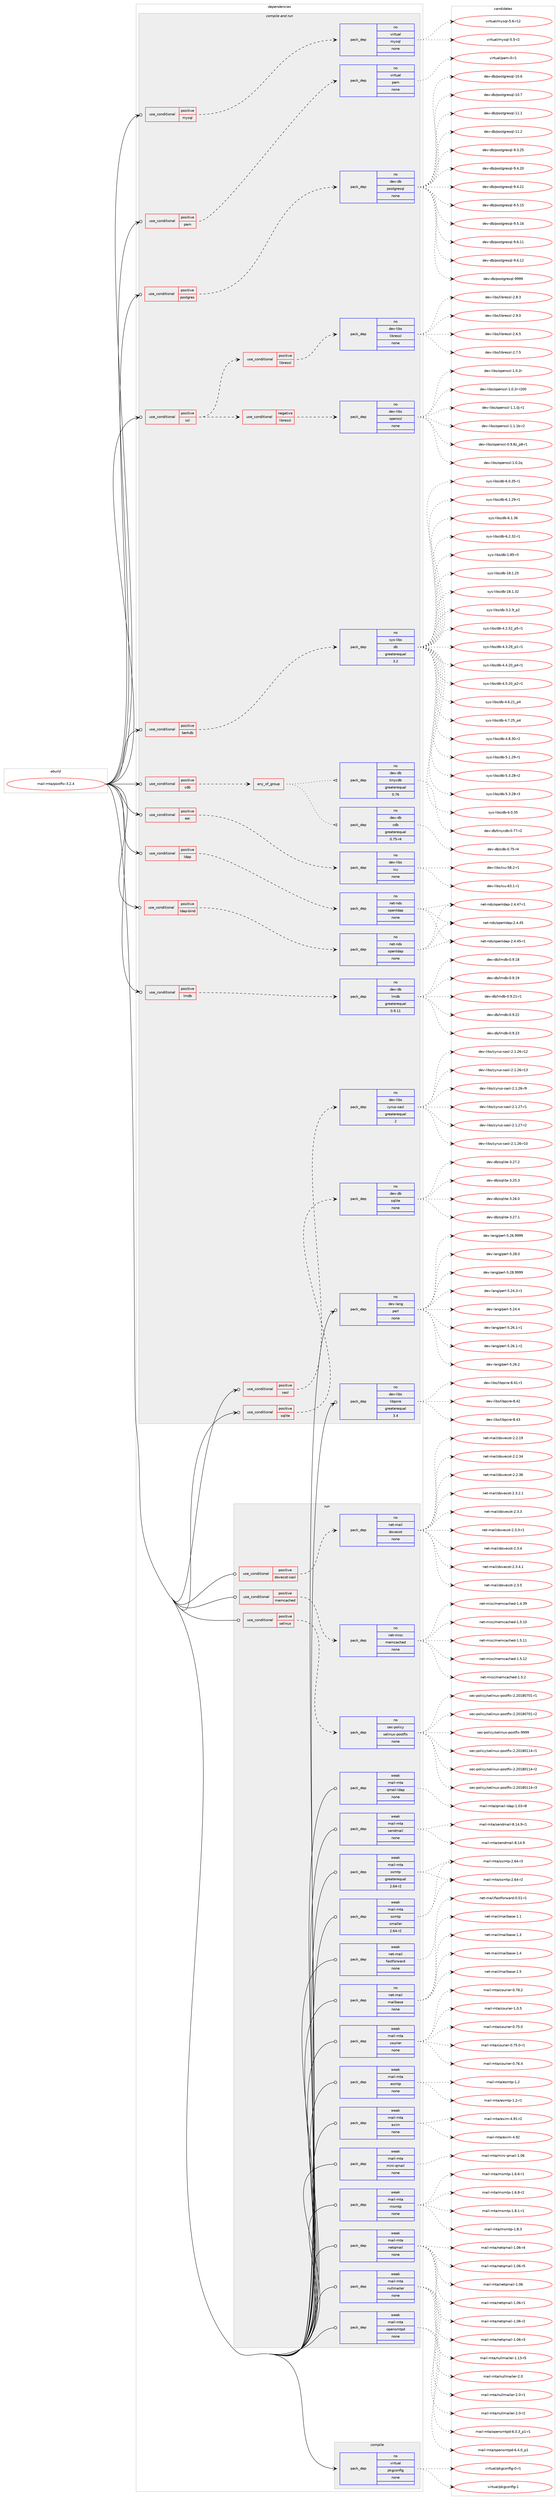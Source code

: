 digraph prolog {

# *************
# Graph options
# *************

newrank=true;
concentrate=true;
compound=true;
graph [rankdir=LR,fontname=Helvetica,fontsize=10,ranksep=1.5];#, ranksep=2.5, nodesep=0.2];
edge  [arrowhead=vee];
node  [fontname=Helvetica,fontsize=10];

# **********
# The ebuild
# **********

subgraph cluster_leftcol {
color=gray;
rank=same;
label=<<i>ebuild</i>>;
id [label="mail-mta/postfix-3.2.4", color=red, width=4, href="../mail-mta/postfix-3.2.4.svg"];
}

# ****************
# The dependencies
# ****************

subgraph cluster_midcol {
color=gray;
label=<<i>dependencies</i>>;
subgraph cluster_compile {
fillcolor="#eeeeee";
style=filled;
label=<<i>compile</i>>;
subgraph pack1140908 {
dependency1597383 [label=<<TABLE BORDER="0" CELLBORDER="1" CELLSPACING="0" CELLPADDING="4" WIDTH="220"><TR><TD ROWSPAN="6" CELLPADDING="30">pack_dep</TD></TR><TR><TD WIDTH="110">no</TD></TR><TR><TD>virtual</TD></TR><TR><TD>pkgconfig</TD></TR><TR><TD>none</TD></TR><TR><TD></TD></TR></TABLE>>, shape=none, color=blue];
}
id:e -> dependency1597383:w [weight=20,style="solid",arrowhead="vee"];
}
subgraph cluster_compileandrun {
fillcolor="#eeeeee";
style=filled;
label=<<i>compile and run</i>>;
subgraph cond431339 {
dependency1597384 [label=<<TABLE BORDER="0" CELLBORDER="1" CELLSPACING="0" CELLPADDING="4"><TR><TD ROWSPAN="3" CELLPADDING="10">use_conditional</TD></TR><TR><TD>positive</TD></TR><TR><TD>berkdb</TD></TR></TABLE>>, shape=none, color=red];
subgraph pack1140909 {
dependency1597385 [label=<<TABLE BORDER="0" CELLBORDER="1" CELLSPACING="0" CELLPADDING="4" WIDTH="220"><TR><TD ROWSPAN="6" CELLPADDING="30">pack_dep</TD></TR><TR><TD WIDTH="110">no</TD></TR><TR><TD>sys-libs</TD></TR><TR><TD>db</TD></TR><TR><TD>greaterequal</TD></TR><TR><TD>3.2</TD></TR></TABLE>>, shape=none, color=blue];
}
dependency1597384:e -> dependency1597385:w [weight=20,style="dashed",arrowhead="vee"];
}
id:e -> dependency1597384:w [weight=20,style="solid",arrowhead="odotvee"];
subgraph cond431340 {
dependency1597386 [label=<<TABLE BORDER="0" CELLBORDER="1" CELLSPACING="0" CELLPADDING="4"><TR><TD ROWSPAN="3" CELLPADDING="10">use_conditional</TD></TR><TR><TD>positive</TD></TR><TR><TD>cdb</TD></TR></TABLE>>, shape=none, color=red];
subgraph any24490 {
dependency1597387 [label=<<TABLE BORDER="0" CELLBORDER="1" CELLSPACING="0" CELLPADDING="4"><TR><TD CELLPADDING="10">any_of_group</TD></TR></TABLE>>, shape=none, color=red];subgraph pack1140910 {
dependency1597388 [label=<<TABLE BORDER="0" CELLBORDER="1" CELLSPACING="0" CELLPADDING="4" WIDTH="220"><TR><TD ROWSPAN="6" CELLPADDING="30">pack_dep</TD></TR><TR><TD WIDTH="110">no</TD></TR><TR><TD>dev-db</TD></TR><TR><TD>tinycdb</TD></TR><TR><TD>greaterequal</TD></TR><TR><TD>0.76</TD></TR></TABLE>>, shape=none, color=blue];
}
dependency1597387:e -> dependency1597388:w [weight=20,style="dotted",arrowhead="oinv"];
subgraph pack1140911 {
dependency1597389 [label=<<TABLE BORDER="0" CELLBORDER="1" CELLSPACING="0" CELLPADDING="4" WIDTH="220"><TR><TD ROWSPAN="6" CELLPADDING="30">pack_dep</TD></TR><TR><TD WIDTH="110">no</TD></TR><TR><TD>dev-db</TD></TR><TR><TD>cdb</TD></TR><TR><TD>greaterequal</TD></TR><TR><TD>0.75-r4</TD></TR></TABLE>>, shape=none, color=blue];
}
dependency1597387:e -> dependency1597389:w [weight=20,style="dotted",arrowhead="oinv"];
}
dependency1597386:e -> dependency1597387:w [weight=20,style="dashed",arrowhead="vee"];
}
id:e -> dependency1597386:w [weight=20,style="solid",arrowhead="odotvee"];
subgraph cond431341 {
dependency1597390 [label=<<TABLE BORDER="0" CELLBORDER="1" CELLSPACING="0" CELLPADDING="4"><TR><TD ROWSPAN="3" CELLPADDING="10">use_conditional</TD></TR><TR><TD>positive</TD></TR><TR><TD>eai</TD></TR></TABLE>>, shape=none, color=red];
subgraph pack1140912 {
dependency1597391 [label=<<TABLE BORDER="0" CELLBORDER="1" CELLSPACING="0" CELLPADDING="4" WIDTH="220"><TR><TD ROWSPAN="6" CELLPADDING="30">pack_dep</TD></TR><TR><TD WIDTH="110">no</TD></TR><TR><TD>dev-libs</TD></TR><TR><TD>icu</TD></TR><TR><TD>none</TD></TR><TR><TD></TD></TR></TABLE>>, shape=none, color=blue];
}
dependency1597390:e -> dependency1597391:w [weight=20,style="dashed",arrowhead="vee"];
}
id:e -> dependency1597390:w [weight=20,style="solid",arrowhead="odotvee"];
subgraph cond431342 {
dependency1597392 [label=<<TABLE BORDER="0" CELLBORDER="1" CELLSPACING="0" CELLPADDING="4"><TR><TD ROWSPAN="3" CELLPADDING="10">use_conditional</TD></TR><TR><TD>positive</TD></TR><TR><TD>ldap</TD></TR></TABLE>>, shape=none, color=red];
subgraph pack1140913 {
dependency1597393 [label=<<TABLE BORDER="0" CELLBORDER="1" CELLSPACING="0" CELLPADDING="4" WIDTH="220"><TR><TD ROWSPAN="6" CELLPADDING="30">pack_dep</TD></TR><TR><TD WIDTH="110">no</TD></TR><TR><TD>net-nds</TD></TR><TR><TD>openldap</TD></TR><TR><TD>none</TD></TR><TR><TD></TD></TR></TABLE>>, shape=none, color=blue];
}
dependency1597392:e -> dependency1597393:w [weight=20,style="dashed",arrowhead="vee"];
}
id:e -> dependency1597392:w [weight=20,style="solid",arrowhead="odotvee"];
subgraph cond431343 {
dependency1597394 [label=<<TABLE BORDER="0" CELLBORDER="1" CELLSPACING="0" CELLPADDING="4"><TR><TD ROWSPAN="3" CELLPADDING="10">use_conditional</TD></TR><TR><TD>positive</TD></TR><TR><TD>ldap-bind</TD></TR></TABLE>>, shape=none, color=red];
subgraph pack1140914 {
dependency1597395 [label=<<TABLE BORDER="0" CELLBORDER="1" CELLSPACING="0" CELLPADDING="4" WIDTH="220"><TR><TD ROWSPAN="6" CELLPADDING="30">pack_dep</TD></TR><TR><TD WIDTH="110">no</TD></TR><TR><TD>net-nds</TD></TR><TR><TD>openldap</TD></TR><TR><TD>none</TD></TR><TR><TD></TD></TR></TABLE>>, shape=none, color=blue];
}
dependency1597394:e -> dependency1597395:w [weight=20,style="dashed",arrowhead="vee"];
}
id:e -> dependency1597394:w [weight=20,style="solid",arrowhead="odotvee"];
subgraph cond431344 {
dependency1597396 [label=<<TABLE BORDER="0" CELLBORDER="1" CELLSPACING="0" CELLPADDING="4"><TR><TD ROWSPAN="3" CELLPADDING="10">use_conditional</TD></TR><TR><TD>positive</TD></TR><TR><TD>lmdb</TD></TR></TABLE>>, shape=none, color=red];
subgraph pack1140915 {
dependency1597397 [label=<<TABLE BORDER="0" CELLBORDER="1" CELLSPACING="0" CELLPADDING="4" WIDTH="220"><TR><TD ROWSPAN="6" CELLPADDING="30">pack_dep</TD></TR><TR><TD WIDTH="110">no</TD></TR><TR><TD>dev-db</TD></TR><TR><TD>lmdb</TD></TR><TR><TD>greaterequal</TD></TR><TR><TD>0.9.11</TD></TR></TABLE>>, shape=none, color=blue];
}
dependency1597396:e -> dependency1597397:w [weight=20,style="dashed",arrowhead="vee"];
}
id:e -> dependency1597396:w [weight=20,style="solid",arrowhead="odotvee"];
subgraph cond431345 {
dependency1597398 [label=<<TABLE BORDER="0" CELLBORDER="1" CELLSPACING="0" CELLPADDING="4"><TR><TD ROWSPAN="3" CELLPADDING="10">use_conditional</TD></TR><TR><TD>positive</TD></TR><TR><TD>mysql</TD></TR></TABLE>>, shape=none, color=red];
subgraph pack1140916 {
dependency1597399 [label=<<TABLE BORDER="0" CELLBORDER="1" CELLSPACING="0" CELLPADDING="4" WIDTH="220"><TR><TD ROWSPAN="6" CELLPADDING="30">pack_dep</TD></TR><TR><TD WIDTH="110">no</TD></TR><TR><TD>virtual</TD></TR><TR><TD>mysql</TD></TR><TR><TD>none</TD></TR><TR><TD></TD></TR></TABLE>>, shape=none, color=blue];
}
dependency1597398:e -> dependency1597399:w [weight=20,style="dashed",arrowhead="vee"];
}
id:e -> dependency1597398:w [weight=20,style="solid",arrowhead="odotvee"];
subgraph cond431346 {
dependency1597400 [label=<<TABLE BORDER="0" CELLBORDER="1" CELLSPACING="0" CELLPADDING="4"><TR><TD ROWSPAN="3" CELLPADDING="10">use_conditional</TD></TR><TR><TD>positive</TD></TR><TR><TD>pam</TD></TR></TABLE>>, shape=none, color=red];
subgraph pack1140917 {
dependency1597401 [label=<<TABLE BORDER="0" CELLBORDER="1" CELLSPACING="0" CELLPADDING="4" WIDTH="220"><TR><TD ROWSPAN="6" CELLPADDING="30">pack_dep</TD></TR><TR><TD WIDTH="110">no</TD></TR><TR><TD>virtual</TD></TR><TR><TD>pam</TD></TR><TR><TD>none</TD></TR><TR><TD></TD></TR></TABLE>>, shape=none, color=blue];
}
dependency1597400:e -> dependency1597401:w [weight=20,style="dashed",arrowhead="vee"];
}
id:e -> dependency1597400:w [weight=20,style="solid",arrowhead="odotvee"];
subgraph cond431347 {
dependency1597402 [label=<<TABLE BORDER="0" CELLBORDER="1" CELLSPACING="0" CELLPADDING="4"><TR><TD ROWSPAN="3" CELLPADDING="10">use_conditional</TD></TR><TR><TD>positive</TD></TR><TR><TD>postgres</TD></TR></TABLE>>, shape=none, color=red];
subgraph pack1140918 {
dependency1597403 [label=<<TABLE BORDER="0" CELLBORDER="1" CELLSPACING="0" CELLPADDING="4" WIDTH="220"><TR><TD ROWSPAN="6" CELLPADDING="30">pack_dep</TD></TR><TR><TD WIDTH="110">no</TD></TR><TR><TD>dev-db</TD></TR><TR><TD>postgresql</TD></TR><TR><TD>none</TD></TR><TR><TD></TD></TR></TABLE>>, shape=none, color=blue];
}
dependency1597402:e -> dependency1597403:w [weight=20,style="dashed",arrowhead="vee"];
}
id:e -> dependency1597402:w [weight=20,style="solid",arrowhead="odotvee"];
subgraph cond431348 {
dependency1597404 [label=<<TABLE BORDER="0" CELLBORDER="1" CELLSPACING="0" CELLPADDING="4"><TR><TD ROWSPAN="3" CELLPADDING="10">use_conditional</TD></TR><TR><TD>positive</TD></TR><TR><TD>sasl</TD></TR></TABLE>>, shape=none, color=red];
subgraph pack1140919 {
dependency1597405 [label=<<TABLE BORDER="0" CELLBORDER="1" CELLSPACING="0" CELLPADDING="4" WIDTH="220"><TR><TD ROWSPAN="6" CELLPADDING="30">pack_dep</TD></TR><TR><TD WIDTH="110">no</TD></TR><TR><TD>dev-libs</TD></TR><TR><TD>cyrus-sasl</TD></TR><TR><TD>greaterequal</TD></TR><TR><TD>2</TD></TR></TABLE>>, shape=none, color=blue];
}
dependency1597404:e -> dependency1597405:w [weight=20,style="dashed",arrowhead="vee"];
}
id:e -> dependency1597404:w [weight=20,style="solid",arrowhead="odotvee"];
subgraph cond431349 {
dependency1597406 [label=<<TABLE BORDER="0" CELLBORDER="1" CELLSPACING="0" CELLPADDING="4"><TR><TD ROWSPAN="3" CELLPADDING="10">use_conditional</TD></TR><TR><TD>positive</TD></TR><TR><TD>sqlite</TD></TR></TABLE>>, shape=none, color=red];
subgraph pack1140920 {
dependency1597407 [label=<<TABLE BORDER="0" CELLBORDER="1" CELLSPACING="0" CELLPADDING="4" WIDTH="220"><TR><TD ROWSPAN="6" CELLPADDING="30">pack_dep</TD></TR><TR><TD WIDTH="110">no</TD></TR><TR><TD>dev-db</TD></TR><TR><TD>sqlite</TD></TR><TR><TD>none</TD></TR><TR><TD></TD></TR></TABLE>>, shape=none, color=blue];
}
dependency1597406:e -> dependency1597407:w [weight=20,style="dashed",arrowhead="vee"];
}
id:e -> dependency1597406:w [weight=20,style="solid",arrowhead="odotvee"];
subgraph cond431350 {
dependency1597408 [label=<<TABLE BORDER="0" CELLBORDER="1" CELLSPACING="0" CELLPADDING="4"><TR><TD ROWSPAN="3" CELLPADDING="10">use_conditional</TD></TR><TR><TD>positive</TD></TR><TR><TD>ssl</TD></TR></TABLE>>, shape=none, color=red];
subgraph cond431351 {
dependency1597409 [label=<<TABLE BORDER="0" CELLBORDER="1" CELLSPACING="0" CELLPADDING="4"><TR><TD ROWSPAN="3" CELLPADDING="10">use_conditional</TD></TR><TR><TD>negative</TD></TR><TR><TD>libressl</TD></TR></TABLE>>, shape=none, color=red];
subgraph pack1140921 {
dependency1597410 [label=<<TABLE BORDER="0" CELLBORDER="1" CELLSPACING="0" CELLPADDING="4" WIDTH="220"><TR><TD ROWSPAN="6" CELLPADDING="30">pack_dep</TD></TR><TR><TD WIDTH="110">no</TD></TR><TR><TD>dev-libs</TD></TR><TR><TD>openssl</TD></TR><TR><TD>none</TD></TR><TR><TD></TD></TR></TABLE>>, shape=none, color=blue];
}
dependency1597409:e -> dependency1597410:w [weight=20,style="dashed",arrowhead="vee"];
}
dependency1597408:e -> dependency1597409:w [weight=20,style="dashed",arrowhead="vee"];
subgraph cond431352 {
dependency1597411 [label=<<TABLE BORDER="0" CELLBORDER="1" CELLSPACING="0" CELLPADDING="4"><TR><TD ROWSPAN="3" CELLPADDING="10">use_conditional</TD></TR><TR><TD>positive</TD></TR><TR><TD>libressl</TD></TR></TABLE>>, shape=none, color=red];
subgraph pack1140922 {
dependency1597412 [label=<<TABLE BORDER="0" CELLBORDER="1" CELLSPACING="0" CELLPADDING="4" WIDTH="220"><TR><TD ROWSPAN="6" CELLPADDING="30">pack_dep</TD></TR><TR><TD WIDTH="110">no</TD></TR><TR><TD>dev-libs</TD></TR><TR><TD>libressl</TD></TR><TR><TD>none</TD></TR><TR><TD></TD></TR></TABLE>>, shape=none, color=blue];
}
dependency1597411:e -> dependency1597412:w [weight=20,style="dashed",arrowhead="vee"];
}
dependency1597408:e -> dependency1597411:w [weight=20,style="dashed",arrowhead="vee"];
}
id:e -> dependency1597408:w [weight=20,style="solid",arrowhead="odotvee"];
subgraph pack1140923 {
dependency1597413 [label=<<TABLE BORDER="0" CELLBORDER="1" CELLSPACING="0" CELLPADDING="4" WIDTH="220"><TR><TD ROWSPAN="6" CELLPADDING="30">pack_dep</TD></TR><TR><TD WIDTH="110">no</TD></TR><TR><TD>dev-lang</TD></TR><TR><TD>perl</TD></TR><TR><TD>none</TD></TR><TR><TD></TD></TR></TABLE>>, shape=none, color=blue];
}
id:e -> dependency1597413:w [weight=20,style="solid",arrowhead="odotvee"];
subgraph pack1140924 {
dependency1597414 [label=<<TABLE BORDER="0" CELLBORDER="1" CELLSPACING="0" CELLPADDING="4" WIDTH="220"><TR><TD ROWSPAN="6" CELLPADDING="30">pack_dep</TD></TR><TR><TD WIDTH="110">no</TD></TR><TR><TD>dev-libs</TD></TR><TR><TD>libpcre</TD></TR><TR><TD>greaterequal</TD></TR><TR><TD>3.4</TD></TR></TABLE>>, shape=none, color=blue];
}
id:e -> dependency1597414:w [weight=20,style="solid",arrowhead="odotvee"];
}
subgraph cluster_run {
fillcolor="#eeeeee";
style=filled;
label=<<i>run</i>>;
subgraph cond431353 {
dependency1597415 [label=<<TABLE BORDER="0" CELLBORDER="1" CELLSPACING="0" CELLPADDING="4"><TR><TD ROWSPAN="3" CELLPADDING="10">use_conditional</TD></TR><TR><TD>positive</TD></TR><TR><TD>dovecot-sasl</TD></TR></TABLE>>, shape=none, color=red];
subgraph pack1140925 {
dependency1597416 [label=<<TABLE BORDER="0" CELLBORDER="1" CELLSPACING="0" CELLPADDING="4" WIDTH="220"><TR><TD ROWSPAN="6" CELLPADDING="30">pack_dep</TD></TR><TR><TD WIDTH="110">no</TD></TR><TR><TD>net-mail</TD></TR><TR><TD>dovecot</TD></TR><TR><TD>none</TD></TR><TR><TD></TD></TR></TABLE>>, shape=none, color=blue];
}
dependency1597415:e -> dependency1597416:w [weight=20,style="dashed",arrowhead="vee"];
}
id:e -> dependency1597415:w [weight=20,style="solid",arrowhead="odot"];
subgraph cond431354 {
dependency1597417 [label=<<TABLE BORDER="0" CELLBORDER="1" CELLSPACING="0" CELLPADDING="4"><TR><TD ROWSPAN="3" CELLPADDING="10">use_conditional</TD></TR><TR><TD>positive</TD></TR><TR><TD>memcached</TD></TR></TABLE>>, shape=none, color=red];
subgraph pack1140926 {
dependency1597418 [label=<<TABLE BORDER="0" CELLBORDER="1" CELLSPACING="0" CELLPADDING="4" WIDTH="220"><TR><TD ROWSPAN="6" CELLPADDING="30">pack_dep</TD></TR><TR><TD WIDTH="110">no</TD></TR><TR><TD>net-misc</TD></TR><TR><TD>memcached</TD></TR><TR><TD>none</TD></TR><TR><TD></TD></TR></TABLE>>, shape=none, color=blue];
}
dependency1597417:e -> dependency1597418:w [weight=20,style="dashed",arrowhead="vee"];
}
id:e -> dependency1597417:w [weight=20,style="solid",arrowhead="odot"];
subgraph cond431355 {
dependency1597419 [label=<<TABLE BORDER="0" CELLBORDER="1" CELLSPACING="0" CELLPADDING="4"><TR><TD ROWSPAN="3" CELLPADDING="10">use_conditional</TD></TR><TR><TD>positive</TD></TR><TR><TD>selinux</TD></TR></TABLE>>, shape=none, color=red];
subgraph pack1140927 {
dependency1597420 [label=<<TABLE BORDER="0" CELLBORDER="1" CELLSPACING="0" CELLPADDING="4" WIDTH="220"><TR><TD ROWSPAN="6" CELLPADDING="30">pack_dep</TD></TR><TR><TD WIDTH="110">no</TD></TR><TR><TD>sec-policy</TD></TR><TR><TD>selinux-postfix</TD></TR><TR><TD>none</TD></TR><TR><TD></TD></TR></TABLE>>, shape=none, color=blue];
}
dependency1597419:e -> dependency1597420:w [weight=20,style="dashed",arrowhead="vee"];
}
id:e -> dependency1597419:w [weight=20,style="solid",arrowhead="odot"];
subgraph pack1140928 {
dependency1597421 [label=<<TABLE BORDER="0" CELLBORDER="1" CELLSPACING="0" CELLPADDING="4" WIDTH="220"><TR><TD ROWSPAN="6" CELLPADDING="30">pack_dep</TD></TR><TR><TD WIDTH="110">no</TD></TR><TR><TD>net-mail</TD></TR><TR><TD>mailbase</TD></TR><TR><TD>none</TD></TR><TR><TD></TD></TR></TABLE>>, shape=none, color=blue];
}
id:e -> dependency1597421:w [weight=20,style="solid",arrowhead="odot"];
subgraph pack1140929 {
dependency1597422 [label=<<TABLE BORDER="0" CELLBORDER="1" CELLSPACING="0" CELLPADDING="4" WIDTH="220"><TR><TD ROWSPAN="6" CELLPADDING="30">pack_dep</TD></TR><TR><TD WIDTH="110">weak</TD></TR><TR><TD>mail-mta</TD></TR><TR><TD>courier</TD></TR><TR><TD>none</TD></TR><TR><TD></TD></TR></TABLE>>, shape=none, color=blue];
}
id:e -> dependency1597422:w [weight=20,style="solid",arrowhead="odot"];
subgraph pack1140930 {
dependency1597423 [label=<<TABLE BORDER="0" CELLBORDER="1" CELLSPACING="0" CELLPADDING="4" WIDTH="220"><TR><TD ROWSPAN="6" CELLPADDING="30">pack_dep</TD></TR><TR><TD WIDTH="110">weak</TD></TR><TR><TD>mail-mta</TD></TR><TR><TD>esmtp</TD></TR><TR><TD>none</TD></TR><TR><TD></TD></TR></TABLE>>, shape=none, color=blue];
}
id:e -> dependency1597423:w [weight=20,style="solid",arrowhead="odot"];
subgraph pack1140931 {
dependency1597424 [label=<<TABLE BORDER="0" CELLBORDER="1" CELLSPACING="0" CELLPADDING="4" WIDTH="220"><TR><TD ROWSPAN="6" CELLPADDING="30">pack_dep</TD></TR><TR><TD WIDTH="110">weak</TD></TR><TR><TD>mail-mta</TD></TR><TR><TD>exim</TD></TR><TR><TD>none</TD></TR><TR><TD></TD></TR></TABLE>>, shape=none, color=blue];
}
id:e -> dependency1597424:w [weight=20,style="solid",arrowhead="odot"];
subgraph pack1140932 {
dependency1597425 [label=<<TABLE BORDER="0" CELLBORDER="1" CELLSPACING="0" CELLPADDING="4" WIDTH="220"><TR><TD ROWSPAN="6" CELLPADDING="30">pack_dep</TD></TR><TR><TD WIDTH="110">weak</TD></TR><TR><TD>mail-mta</TD></TR><TR><TD>mini-qmail</TD></TR><TR><TD>none</TD></TR><TR><TD></TD></TR></TABLE>>, shape=none, color=blue];
}
id:e -> dependency1597425:w [weight=20,style="solid",arrowhead="odot"];
subgraph pack1140933 {
dependency1597426 [label=<<TABLE BORDER="0" CELLBORDER="1" CELLSPACING="0" CELLPADDING="4" WIDTH="220"><TR><TD ROWSPAN="6" CELLPADDING="30">pack_dep</TD></TR><TR><TD WIDTH="110">weak</TD></TR><TR><TD>mail-mta</TD></TR><TR><TD>msmtp</TD></TR><TR><TD>none</TD></TR><TR><TD></TD></TR></TABLE>>, shape=none, color=blue];
}
id:e -> dependency1597426:w [weight=20,style="solid",arrowhead="odot"];
subgraph pack1140934 {
dependency1597427 [label=<<TABLE BORDER="0" CELLBORDER="1" CELLSPACING="0" CELLPADDING="4" WIDTH="220"><TR><TD ROWSPAN="6" CELLPADDING="30">pack_dep</TD></TR><TR><TD WIDTH="110">weak</TD></TR><TR><TD>mail-mta</TD></TR><TR><TD>netqmail</TD></TR><TR><TD>none</TD></TR><TR><TD></TD></TR></TABLE>>, shape=none, color=blue];
}
id:e -> dependency1597427:w [weight=20,style="solid",arrowhead="odot"];
subgraph pack1140935 {
dependency1597428 [label=<<TABLE BORDER="0" CELLBORDER="1" CELLSPACING="0" CELLPADDING="4" WIDTH="220"><TR><TD ROWSPAN="6" CELLPADDING="30">pack_dep</TD></TR><TR><TD WIDTH="110">weak</TD></TR><TR><TD>mail-mta</TD></TR><TR><TD>nullmailer</TD></TR><TR><TD>none</TD></TR><TR><TD></TD></TR></TABLE>>, shape=none, color=blue];
}
id:e -> dependency1597428:w [weight=20,style="solid",arrowhead="odot"];
subgraph pack1140936 {
dependency1597429 [label=<<TABLE BORDER="0" CELLBORDER="1" CELLSPACING="0" CELLPADDING="4" WIDTH="220"><TR><TD ROWSPAN="6" CELLPADDING="30">pack_dep</TD></TR><TR><TD WIDTH="110">weak</TD></TR><TR><TD>mail-mta</TD></TR><TR><TD>opensmtpd</TD></TR><TR><TD>none</TD></TR><TR><TD></TD></TR></TABLE>>, shape=none, color=blue];
}
id:e -> dependency1597429:w [weight=20,style="solid",arrowhead="odot"];
subgraph pack1140937 {
dependency1597430 [label=<<TABLE BORDER="0" CELLBORDER="1" CELLSPACING="0" CELLPADDING="4" WIDTH="220"><TR><TD ROWSPAN="6" CELLPADDING="30">pack_dep</TD></TR><TR><TD WIDTH="110">weak</TD></TR><TR><TD>mail-mta</TD></TR><TR><TD>qmail-ldap</TD></TR><TR><TD>none</TD></TR><TR><TD></TD></TR></TABLE>>, shape=none, color=blue];
}
id:e -> dependency1597430:w [weight=20,style="solid",arrowhead="odot"];
subgraph pack1140938 {
dependency1597431 [label=<<TABLE BORDER="0" CELLBORDER="1" CELLSPACING="0" CELLPADDING="4" WIDTH="220"><TR><TD ROWSPAN="6" CELLPADDING="30">pack_dep</TD></TR><TR><TD WIDTH="110">weak</TD></TR><TR><TD>mail-mta</TD></TR><TR><TD>sendmail</TD></TR><TR><TD>none</TD></TR><TR><TD></TD></TR></TABLE>>, shape=none, color=blue];
}
id:e -> dependency1597431:w [weight=20,style="solid",arrowhead="odot"];
subgraph pack1140939 {
dependency1597432 [label=<<TABLE BORDER="0" CELLBORDER="1" CELLSPACING="0" CELLPADDING="4" WIDTH="220"><TR><TD ROWSPAN="6" CELLPADDING="30">pack_dep</TD></TR><TR><TD WIDTH="110">weak</TD></TR><TR><TD>mail-mta</TD></TR><TR><TD>ssmtp</TD></TR><TR><TD>greaterequal</TD></TR><TR><TD>2.64-r2</TD></TR></TABLE>>, shape=none, color=blue];
}
id:e -> dependency1597432:w [weight=20,style="solid",arrowhead="odot"];
subgraph pack1140940 {
dependency1597433 [label=<<TABLE BORDER="0" CELLBORDER="1" CELLSPACING="0" CELLPADDING="4" WIDTH="220"><TR><TD ROWSPAN="6" CELLPADDING="30">pack_dep</TD></TR><TR><TD WIDTH="110">weak</TD></TR><TR><TD>mail-mta</TD></TR><TR><TD>ssmtp</TD></TR><TR><TD>smaller</TD></TR><TR><TD>2.64-r2</TD></TR></TABLE>>, shape=none, color=blue];
}
id:e -> dependency1597433:w [weight=20,style="solid",arrowhead="odot"];
subgraph pack1140941 {
dependency1597434 [label=<<TABLE BORDER="0" CELLBORDER="1" CELLSPACING="0" CELLPADDING="4" WIDTH="220"><TR><TD ROWSPAN="6" CELLPADDING="30">pack_dep</TD></TR><TR><TD WIDTH="110">weak</TD></TR><TR><TD>net-mail</TD></TR><TR><TD>fastforward</TD></TR><TR><TD>none</TD></TR><TR><TD></TD></TR></TABLE>>, shape=none, color=blue];
}
id:e -> dependency1597434:w [weight=20,style="solid",arrowhead="odot"];
}
}

# **************
# The candidates
# **************

subgraph cluster_choices {
rank=same;
color=gray;
label=<<i>candidates</i>>;

subgraph choice1140908 {
color=black;
nodesep=1;
choice11810511411611797108471121071039911111010210510345484511449 [label="virtual/pkgconfig-0-r1", color=red, width=4,href="../virtual/pkgconfig-0-r1.svg"];
choice1181051141161179710847112107103991111101021051034549 [label="virtual/pkgconfig-1", color=red, width=4,href="../virtual/pkgconfig-1.svg"];
dependency1597383:e -> choice11810511411611797108471121071039911111010210510345484511449:w [style=dotted,weight="100"];
dependency1597383:e -> choice1181051141161179710847112107103991111101021051034549:w [style=dotted,weight="100"];
}
subgraph choice1140909 {
color=black;
nodesep=1;
choice1151211154510810598115471009845494656534511451 [label="sys-libs/db-1.85-r3", color=red, width=4,href="../sys-libs/db-1.85-r3.svg"];
choice115121115451081059811547100984549564649465053 [label="sys-libs/db-18.1.25", color=red, width=4,href="../sys-libs/db-18.1.25.svg"];
choice115121115451081059811547100984549564649465150 [label="sys-libs/db-18.1.32", color=red, width=4,href="../sys-libs/db-18.1.32.svg"];
choice115121115451081059811547100984551465046579511250 [label="sys-libs/db-3.2.9_p2", color=red, width=4,href="../sys-libs/db-3.2.9_p2.svg"];
choice115121115451081059811547100984552465046535095112534511449 [label="sys-libs/db-4.2.52_p5-r1", color=red, width=4,href="../sys-libs/db-4.2.52_p5-r1.svg"];
choice115121115451081059811547100984552465146505795112494511449 [label="sys-libs/db-4.3.29_p1-r1", color=red, width=4,href="../sys-libs/db-4.3.29_p1-r1.svg"];
choice115121115451081059811547100984552465246504895112524511449 [label="sys-libs/db-4.4.20_p4-r1", color=red, width=4,href="../sys-libs/db-4.4.20_p4-r1.svg"];
choice115121115451081059811547100984552465346504895112504511449 [label="sys-libs/db-4.5.20_p2-r1", color=red, width=4,href="../sys-libs/db-4.5.20_p2-r1.svg"];
choice11512111545108105981154710098455246544650499511252 [label="sys-libs/db-4.6.21_p4", color=red, width=4,href="../sys-libs/db-4.6.21_p4.svg"];
choice11512111545108105981154710098455246554650539511252 [label="sys-libs/db-4.7.25_p4", color=red, width=4,href="../sys-libs/db-4.7.25_p4.svg"];
choice11512111545108105981154710098455246564651484511450 [label="sys-libs/db-4.8.30-r2", color=red, width=4,href="../sys-libs/db-4.8.30-r2.svg"];
choice11512111545108105981154710098455346494650574511449 [label="sys-libs/db-5.1.29-r1", color=red, width=4,href="../sys-libs/db-5.1.29-r1.svg"];
choice11512111545108105981154710098455346514650564511450 [label="sys-libs/db-5.3.28-r2", color=red, width=4,href="../sys-libs/db-5.3.28-r2.svg"];
choice11512111545108105981154710098455346514650564511451 [label="sys-libs/db-5.3.28-r3", color=red, width=4,href="../sys-libs/db-5.3.28-r3.svg"];
choice1151211154510810598115471009845544648465153 [label="sys-libs/db-6.0.35", color=red, width=4,href="../sys-libs/db-6.0.35.svg"];
choice11512111545108105981154710098455446484651534511449 [label="sys-libs/db-6.0.35-r1", color=red, width=4,href="../sys-libs/db-6.0.35-r1.svg"];
choice11512111545108105981154710098455446494650574511449 [label="sys-libs/db-6.1.29-r1", color=red, width=4,href="../sys-libs/db-6.1.29-r1.svg"];
choice1151211154510810598115471009845544649465154 [label="sys-libs/db-6.1.36", color=red, width=4,href="../sys-libs/db-6.1.36.svg"];
choice11512111545108105981154710098455446504651504511449 [label="sys-libs/db-6.2.32-r1", color=red, width=4,href="../sys-libs/db-6.2.32-r1.svg"];
dependency1597385:e -> choice1151211154510810598115471009845494656534511451:w [style=dotted,weight="100"];
dependency1597385:e -> choice115121115451081059811547100984549564649465053:w [style=dotted,weight="100"];
dependency1597385:e -> choice115121115451081059811547100984549564649465150:w [style=dotted,weight="100"];
dependency1597385:e -> choice115121115451081059811547100984551465046579511250:w [style=dotted,weight="100"];
dependency1597385:e -> choice115121115451081059811547100984552465046535095112534511449:w [style=dotted,weight="100"];
dependency1597385:e -> choice115121115451081059811547100984552465146505795112494511449:w [style=dotted,weight="100"];
dependency1597385:e -> choice115121115451081059811547100984552465246504895112524511449:w [style=dotted,weight="100"];
dependency1597385:e -> choice115121115451081059811547100984552465346504895112504511449:w [style=dotted,weight="100"];
dependency1597385:e -> choice11512111545108105981154710098455246544650499511252:w [style=dotted,weight="100"];
dependency1597385:e -> choice11512111545108105981154710098455246554650539511252:w [style=dotted,weight="100"];
dependency1597385:e -> choice11512111545108105981154710098455246564651484511450:w [style=dotted,weight="100"];
dependency1597385:e -> choice11512111545108105981154710098455346494650574511449:w [style=dotted,weight="100"];
dependency1597385:e -> choice11512111545108105981154710098455346514650564511450:w [style=dotted,weight="100"];
dependency1597385:e -> choice11512111545108105981154710098455346514650564511451:w [style=dotted,weight="100"];
dependency1597385:e -> choice1151211154510810598115471009845544648465153:w [style=dotted,weight="100"];
dependency1597385:e -> choice11512111545108105981154710098455446484651534511449:w [style=dotted,weight="100"];
dependency1597385:e -> choice11512111545108105981154710098455446494650574511449:w [style=dotted,weight="100"];
dependency1597385:e -> choice1151211154510810598115471009845544649465154:w [style=dotted,weight="100"];
dependency1597385:e -> choice11512111545108105981154710098455446504651504511449:w [style=dotted,weight="100"];
}
subgraph choice1140910 {
color=black;
nodesep=1;
choice100101118451009847116105110121991009845484655554511450 [label="dev-db/tinycdb-0.77-r2", color=red, width=4,href="../dev-db/tinycdb-0.77-r2.svg"];
dependency1597388:e -> choice100101118451009847116105110121991009845484655554511450:w [style=dotted,weight="100"];
}
subgraph choice1140911 {
color=black;
nodesep=1;
choice100101118451009847991009845484655534511452 [label="dev-db/cdb-0.75-r4", color=red, width=4,href="../dev-db/cdb-0.75-r4.svg"];
dependency1597389:e -> choice100101118451009847991009845484655534511452:w [style=dotted,weight="100"];
}
subgraph choice1140912 {
color=black;
nodesep=1;
choice1001011184510810598115471059911745535646504511449 [label="dev-libs/icu-58.2-r1", color=red, width=4,href="../dev-libs/icu-58.2-r1.svg"];
choice1001011184510810598115471059911745545146494511449 [label="dev-libs/icu-63.1-r1", color=red, width=4,href="../dev-libs/icu-63.1-r1.svg"];
dependency1597391:e -> choice1001011184510810598115471059911745535646504511449:w [style=dotted,weight="100"];
dependency1597391:e -> choice1001011184510810598115471059911745545146494511449:w [style=dotted,weight="100"];
}
subgraph choice1140913 {
color=black;
nodesep=1;
choice11010111645110100115471111121011101081009711245504652465253 [label="net-nds/openldap-2.4.45", color=red, width=4,href="../net-nds/openldap-2.4.45.svg"];
choice110101116451101001154711111210111010810097112455046524652534511449 [label="net-nds/openldap-2.4.45-r1", color=red, width=4,href="../net-nds/openldap-2.4.45-r1.svg"];
choice110101116451101001154711111210111010810097112455046524652554511449 [label="net-nds/openldap-2.4.47-r1", color=red, width=4,href="../net-nds/openldap-2.4.47-r1.svg"];
dependency1597393:e -> choice11010111645110100115471111121011101081009711245504652465253:w [style=dotted,weight="100"];
dependency1597393:e -> choice110101116451101001154711111210111010810097112455046524652534511449:w [style=dotted,weight="100"];
dependency1597393:e -> choice110101116451101001154711111210111010810097112455046524652554511449:w [style=dotted,weight="100"];
}
subgraph choice1140914 {
color=black;
nodesep=1;
choice11010111645110100115471111121011101081009711245504652465253 [label="net-nds/openldap-2.4.45", color=red, width=4,href="../net-nds/openldap-2.4.45.svg"];
choice110101116451101001154711111210111010810097112455046524652534511449 [label="net-nds/openldap-2.4.45-r1", color=red, width=4,href="../net-nds/openldap-2.4.45-r1.svg"];
choice110101116451101001154711111210111010810097112455046524652554511449 [label="net-nds/openldap-2.4.47-r1", color=red, width=4,href="../net-nds/openldap-2.4.47-r1.svg"];
dependency1597395:e -> choice11010111645110100115471111121011101081009711245504652465253:w [style=dotted,weight="100"];
dependency1597395:e -> choice110101116451101001154711111210111010810097112455046524652534511449:w [style=dotted,weight="100"];
dependency1597395:e -> choice110101116451101001154711111210111010810097112455046524652554511449:w [style=dotted,weight="100"];
}
subgraph choice1140915 {
color=black;
nodesep=1;
choice1001011184510098471081091009845484657464956 [label="dev-db/lmdb-0.9.18", color=red, width=4,href="../dev-db/lmdb-0.9.18.svg"];
choice1001011184510098471081091009845484657464957 [label="dev-db/lmdb-0.9.19", color=red, width=4,href="../dev-db/lmdb-0.9.19.svg"];
choice10010111845100984710810910098454846574650494511449 [label="dev-db/lmdb-0.9.21-r1", color=red, width=4,href="../dev-db/lmdb-0.9.21-r1.svg"];
choice1001011184510098471081091009845484657465050 [label="dev-db/lmdb-0.9.22", color=red, width=4,href="../dev-db/lmdb-0.9.22.svg"];
choice1001011184510098471081091009845484657465051 [label="dev-db/lmdb-0.9.23", color=red, width=4,href="../dev-db/lmdb-0.9.23.svg"];
dependency1597397:e -> choice1001011184510098471081091009845484657464956:w [style=dotted,weight="100"];
dependency1597397:e -> choice1001011184510098471081091009845484657464957:w [style=dotted,weight="100"];
dependency1597397:e -> choice10010111845100984710810910098454846574650494511449:w [style=dotted,weight="100"];
dependency1597397:e -> choice1001011184510098471081091009845484657465050:w [style=dotted,weight="100"];
dependency1597397:e -> choice1001011184510098471081091009845484657465051:w [style=dotted,weight="100"];
}
subgraph choice1140916 {
color=black;
nodesep=1;
choice1181051141161179710847109121115113108455346534511450 [label="virtual/mysql-5.5-r2", color=red, width=4,href="../virtual/mysql-5.5-r2.svg"];
choice118105114116117971084710912111511310845534654451144950 [label="virtual/mysql-5.6-r12", color=red, width=4,href="../virtual/mysql-5.6-r12.svg"];
dependency1597399:e -> choice1181051141161179710847109121115113108455346534511450:w [style=dotted,weight="100"];
dependency1597399:e -> choice118105114116117971084710912111511310845534654451144950:w [style=dotted,weight="100"];
}
subgraph choice1140917 {
color=black;
nodesep=1;
choice11810511411611797108471129710945484511449 [label="virtual/pam-0-r1", color=red, width=4,href="../virtual/pam-0-r1.svg"];
dependency1597401:e -> choice11810511411611797108471129710945484511449:w [style=dotted,weight="100"];
}
subgraph choice1140918 {
color=black;
nodesep=1;
choice1001011184510098471121111151161031141011151131084549484654 [label="dev-db/postgresql-10.6", color=red, width=4,href="../dev-db/postgresql-10.6.svg"];
choice1001011184510098471121111151161031141011151131084549484655 [label="dev-db/postgresql-10.7", color=red, width=4,href="../dev-db/postgresql-10.7.svg"];
choice1001011184510098471121111151161031141011151131084549494649 [label="dev-db/postgresql-11.1", color=red, width=4,href="../dev-db/postgresql-11.1.svg"];
choice1001011184510098471121111151161031141011151131084549494650 [label="dev-db/postgresql-11.2", color=red, width=4,href="../dev-db/postgresql-11.2.svg"];
choice10010111845100984711211111511610311410111511310845574651465053 [label="dev-db/postgresql-9.3.25", color=red, width=4,href="../dev-db/postgresql-9.3.25.svg"];
choice10010111845100984711211111511610311410111511310845574652465048 [label="dev-db/postgresql-9.4.20", color=red, width=4,href="../dev-db/postgresql-9.4.20.svg"];
choice10010111845100984711211111511610311410111511310845574652465049 [label="dev-db/postgresql-9.4.21", color=red, width=4,href="../dev-db/postgresql-9.4.21.svg"];
choice10010111845100984711211111511610311410111511310845574653464953 [label="dev-db/postgresql-9.5.15", color=red, width=4,href="../dev-db/postgresql-9.5.15.svg"];
choice10010111845100984711211111511610311410111511310845574653464954 [label="dev-db/postgresql-9.5.16", color=red, width=4,href="../dev-db/postgresql-9.5.16.svg"];
choice10010111845100984711211111511610311410111511310845574654464949 [label="dev-db/postgresql-9.6.11", color=red, width=4,href="../dev-db/postgresql-9.6.11.svg"];
choice10010111845100984711211111511610311410111511310845574654464950 [label="dev-db/postgresql-9.6.12", color=red, width=4,href="../dev-db/postgresql-9.6.12.svg"];
choice1001011184510098471121111151161031141011151131084557575757 [label="dev-db/postgresql-9999", color=red, width=4,href="../dev-db/postgresql-9999.svg"];
dependency1597403:e -> choice1001011184510098471121111151161031141011151131084549484654:w [style=dotted,weight="100"];
dependency1597403:e -> choice1001011184510098471121111151161031141011151131084549484655:w [style=dotted,weight="100"];
dependency1597403:e -> choice1001011184510098471121111151161031141011151131084549494649:w [style=dotted,weight="100"];
dependency1597403:e -> choice1001011184510098471121111151161031141011151131084549494650:w [style=dotted,weight="100"];
dependency1597403:e -> choice10010111845100984711211111511610311410111511310845574651465053:w [style=dotted,weight="100"];
dependency1597403:e -> choice10010111845100984711211111511610311410111511310845574652465048:w [style=dotted,weight="100"];
dependency1597403:e -> choice10010111845100984711211111511610311410111511310845574652465049:w [style=dotted,weight="100"];
dependency1597403:e -> choice10010111845100984711211111511610311410111511310845574653464953:w [style=dotted,weight="100"];
dependency1597403:e -> choice10010111845100984711211111511610311410111511310845574653464954:w [style=dotted,weight="100"];
dependency1597403:e -> choice10010111845100984711211111511610311410111511310845574654464949:w [style=dotted,weight="100"];
dependency1597403:e -> choice10010111845100984711211111511610311410111511310845574654464950:w [style=dotted,weight="100"];
dependency1597403:e -> choice1001011184510098471121111151161031141011151131084557575757:w [style=dotted,weight="100"];
}
subgraph choice1140919 {
color=black;
nodesep=1;
choice10010111845108105981154799121114117115451159711510845504649465054451144948 [label="dev-libs/cyrus-sasl-2.1.26-r10", color=red, width=4,href="../dev-libs/cyrus-sasl-2.1.26-r10.svg"];
choice10010111845108105981154799121114117115451159711510845504649465054451144950 [label="dev-libs/cyrus-sasl-2.1.26-r12", color=red, width=4,href="../dev-libs/cyrus-sasl-2.1.26-r12.svg"];
choice10010111845108105981154799121114117115451159711510845504649465054451144951 [label="dev-libs/cyrus-sasl-2.1.26-r13", color=red, width=4,href="../dev-libs/cyrus-sasl-2.1.26-r13.svg"];
choice100101118451081059811547991211141171154511597115108455046494650544511457 [label="dev-libs/cyrus-sasl-2.1.26-r9", color=red, width=4,href="../dev-libs/cyrus-sasl-2.1.26-r9.svg"];
choice100101118451081059811547991211141171154511597115108455046494650554511449 [label="dev-libs/cyrus-sasl-2.1.27-r1", color=red, width=4,href="../dev-libs/cyrus-sasl-2.1.27-r1.svg"];
choice100101118451081059811547991211141171154511597115108455046494650554511450 [label="dev-libs/cyrus-sasl-2.1.27-r2", color=red, width=4,href="../dev-libs/cyrus-sasl-2.1.27-r2.svg"];
dependency1597405:e -> choice10010111845108105981154799121114117115451159711510845504649465054451144948:w [style=dotted,weight="100"];
dependency1597405:e -> choice10010111845108105981154799121114117115451159711510845504649465054451144950:w [style=dotted,weight="100"];
dependency1597405:e -> choice10010111845108105981154799121114117115451159711510845504649465054451144951:w [style=dotted,weight="100"];
dependency1597405:e -> choice100101118451081059811547991211141171154511597115108455046494650544511457:w [style=dotted,weight="100"];
dependency1597405:e -> choice100101118451081059811547991211141171154511597115108455046494650554511449:w [style=dotted,weight="100"];
dependency1597405:e -> choice100101118451081059811547991211141171154511597115108455046494650554511450:w [style=dotted,weight="100"];
}
subgraph choice1140920 {
color=black;
nodesep=1;
choice10010111845100984711511310810511610145514650534651 [label="dev-db/sqlite-3.25.3", color=red, width=4,href="../dev-db/sqlite-3.25.3.svg"];
choice10010111845100984711511310810511610145514650544648 [label="dev-db/sqlite-3.26.0", color=red, width=4,href="../dev-db/sqlite-3.26.0.svg"];
choice10010111845100984711511310810511610145514650554649 [label="dev-db/sqlite-3.27.1", color=red, width=4,href="../dev-db/sqlite-3.27.1.svg"];
choice10010111845100984711511310810511610145514650554650 [label="dev-db/sqlite-3.27.2", color=red, width=4,href="../dev-db/sqlite-3.27.2.svg"];
dependency1597407:e -> choice10010111845100984711511310810511610145514650534651:w [style=dotted,weight="100"];
dependency1597407:e -> choice10010111845100984711511310810511610145514650544648:w [style=dotted,weight="100"];
dependency1597407:e -> choice10010111845100984711511310810511610145514650554649:w [style=dotted,weight="100"];
dependency1597407:e -> choice10010111845100984711511310810511610145514650554650:w [style=dotted,weight="100"];
}
subgraph choice1140921 {
color=black;
nodesep=1;
choice10010111845108105981154711111210111011511510845484657465612295112564511449 [label="dev-libs/openssl-0.9.8z_p8-r1", color=red, width=4,href="../dev-libs/openssl-0.9.8z_p8-r1.svg"];
choice100101118451081059811547111112101110115115108454946484650113 [label="dev-libs/openssl-1.0.2q", color=red, width=4,href="../dev-libs/openssl-1.0.2q.svg"];
choice100101118451081059811547111112101110115115108454946484650114 [label="dev-libs/openssl-1.0.2r", color=red, width=4,href="../dev-libs/openssl-1.0.2r.svg"];
choice10010111845108105981154711111210111011511510845494648465011445114504848 [label="dev-libs/openssl-1.0.2r-r200", color=red, width=4,href="../dev-libs/openssl-1.0.2r-r200.svg"];
choice1001011184510810598115471111121011101151151084549464946481064511449 [label="dev-libs/openssl-1.1.0j-r1", color=red, width=4,href="../dev-libs/openssl-1.1.0j-r1.svg"];
choice100101118451081059811547111112101110115115108454946494649984511450 [label="dev-libs/openssl-1.1.1b-r2", color=red, width=4,href="../dev-libs/openssl-1.1.1b-r2.svg"];
dependency1597410:e -> choice10010111845108105981154711111210111011511510845484657465612295112564511449:w [style=dotted,weight="100"];
dependency1597410:e -> choice100101118451081059811547111112101110115115108454946484650113:w [style=dotted,weight="100"];
dependency1597410:e -> choice100101118451081059811547111112101110115115108454946484650114:w [style=dotted,weight="100"];
dependency1597410:e -> choice10010111845108105981154711111210111011511510845494648465011445114504848:w [style=dotted,weight="100"];
dependency1597410:e -> choice1001011184510810598115471111121011101151151084549464946481064511449:w [style=dotted,weight="100"];
dependency1597410:e -> choice100101118451081059811547111112101110115115108454946494649984511450:w [style=dotted,weight="100"];
}
subgraph choice1140922 {
color=black;
nodesep=1;
choice10010111845108105981154710810598114101115115108455046544653 [label="dev-libs/libressl-2.6.5", color=red, width=4,href="../dev-libs/libressl-2.6.5.svg"];
choice10010111845108105981154710810598114101115115108455046554653 [label="dev-libs/libressl-2.7.5", color=red, width=4,href="../dev-libs/libressl-2.7.5.svg"];
choice10010111845108105981154710810598114101115115108455046564651 [label="dev-libs/libressl-2.8.3", color=red, width=4,href="../dev-libs/libressl-2.8.3.svg"];
choice10010111845108105981154710810598114101115115108455046574648 [label="dev-libs/libressl-2.9.0", color=red, width=4,href="../dev-libs/libressl-2.9.0.svg"];
dependency1597412:e -> choice10010111845108105981154710810598114101115115108455046544653:w [style=dotted,weight="100"];
dependency1597412:e -> choice10010111845108105981154710810598114101115115108455046554653:w [style=dotted,weight="100"];
dependency1597412:e -> choice10010111845108105981154710810598114101115115108455046564651:w [style=dotted,weight="100"];
dependency1597412:e -> choice10010111845108105981154710810598114101115115108455046574648:w [style=dotted,weight="100"];
}
subgraph choice1140923 {
color=black;
nodesep=1;
choice100101118451089711010347112101114108455346505246514511449 [label="dev-lang/perl-5.24.3-r1", color=red, width=4,href="../dev-lang/perl-5.24.3-r1.svg"];
choice10010111845108971101034711210111410845534650524652 [label="dev-lang/perl-5.24.4", color=red, width=4,href="../dev-lang/perl-5.24.4.svg"];
choice100101118451089711010347112101114108455346505446494511449 [label="dev-lang/perl-5.26.1-r1", color=red, width=4,href="../dev-lang/perl-5.26.1-r1.svg"];
choice100101118451089711010347112101114108455346505446494511450 [label="dev-lang/perl-5.26.1-r2", color=red, width=4,href="../dev-lang/perl-5.26.1-r2.svg"];
choice10010111845108971101034711210111410845534650544650 [label="dev-lang/perl-5.26.2", color=red, width=4,href="../dev-lang/perl-5.26.2.svg"];
choice10010111845108971101034711210111410845534650544657575757 [label="dev-lang/perl-5.26.9999", color=red, width=4,href="../dev-lang/perl-5.26.9999.svg"];
choice10010111845108971101034711210111410845534650564648 [label="dev-lang/perl-5.28.0", color=red, width=4,href="../dev-lang/perl-5.28.0.svg"];
choice10010111845108971101034711210111410845534650564657575757 [label="dev-lang/perl-5.28.9999", color=red, width=4,href="../dev-lang/perl-5.28.9999.svg"];
dependency1597413:e -> choice100101118451089711010347112101114108455346505246514511449:w [style=dotted,weight="100"];
dependency1597413:e -> choice10010111845108971101034711210111410845534650524652:w [style=dotted,weight="100"];
dependency1597413:e -> choice100101118451089711010347112101114108455346505446494511449:w [style=dotted,weight="100"];
dependency1597413:e -> choice100101118451089711010347112101114108455346505446494511450:w [style=dotted,weight="100"];
dependency1597413:e -> choice10010111845108971101034711210111410845534650544650:w [style=dotted,weight="100"];
dependency1597413:e -> choice10010111845108971101034711210111410845534650544657575757:w [style=dotted,weight="100"];
dependency1597413:e -> choice10010111845108971101034711210111410845534650564648:w [style=dotted,weight="100"];
dependency1597413:e -> choice10010111845108971101034711210111410845534650564657575757:w [style=dotted,weight="100"];
}
subgraph choice1140924 {
color=black;
nodesep=1;
choice100101118451081059811547108105981129911410145564652494511449 [label="dev-libs/libpcre-8.41-r1", color=red, width=4,href="../dev-libs/libpcre-8.41-r1.svg"];
choice10010111845108105981154710810598112991141014556465250 [label="dev-libs/libpcre-8.42", color=red, width=4,href="../dev-libs/libpcre-8.42.svg"];
choice10010111845108105981154710810598112991141014556465251 [label="dev-libs/libpcre-8.43", color=red, width=4,href="../dev-libs/libpcre-8.43.svg"];
dependency1597414:e -> choice100101118451081059811547108105981129911410145564652494511449:w [style=dotted,weight="100"];
dependency1597414:e -> choice10010111845108105981154710810598112991141014556465250:w [style=dotted,weight="100"];
dependency1597414:e -> choice10010111845108105981154710810598112991141014556465251:w [style=dotted,weight="100"];
}
subgraph choice1140925 {
color=black;
nodesep=1;
choice1101011164510997105108471001111181019911111645504650464957 [label="net-mail/dovecot-2.2.19", color=red, width=4,href="../net-mail/dovecot-2.2.19.svg"];
choice1101011164510997105108471001111181019911111645504650465152 [label="net-mail/dovecot-2.2.34", color=red, width=4,href="../net-mail/dovecot-2.2.34.svg"];
choice1101011164510997105108471001111181019911111645504650465154 [label="net-mail/dovecot-2.2.36", color=red, width=4,href="../net-mail/dovecot-2.2.36.svg"];
choice110101116451099710510847100111118101991111164550465146504649 [label="net-mail/dovecot-2.3.2.1", color=red, width=4,href="../net-mail/dovecot-2.3.2.1.svg"];
choice11010111645109971051084710011111810199111116455046514651 [label="net-mail/dovecot-2.3.3", color=red, width=4,href="../net-mail/dovecot-2.3.3.svg"];
choice110101116451099710510847100111118101991111164550465146514511449 [label="net-mail/dovecot-2.3.3-r1", color=red, width=4,href="../net-mail/dovecot-2.3.3-r1.svg"];
choice11010111645109971051084710011111810199111116455046514652 [label="net-mail/dovecot-2.3.4", color=red, width=4,href="../net-mail/dovecot-2.3.4.svg"];
choice110101116451099710510847100111118101991111164550465146524649 [label="net-mail/dovecot-2.3.4.1", color=red, width=4,href="../net-mail/dovecot-2.3.4.1.svg"];
choice11010111645109971051084710011111810199111116455046514653 [label="net-mail/dovecot-2.3.5", color=red, width=4,href="../net-mail/dovecot-2.3.5.svg"];
dependency1597416:e -> choice1101011164510997105108471001111181019911111645504650464957:w [style=dotted,weight="100"];
dependency1597416:e -> choice1101011164510997105108471001111181019911111645504650465152:w [style=dotted,weight="100"];
dependency1597416:e -> choice1101011164510997105108471001111181019911111645504650465154:w [style=dotted,weight="100"];
dependency1597416:e -> choice110101116451099710510847100111118101991111164550465146504649:w [style=dotted,weight="100"];
dependency1597416:e -> choice11010111645109971051084710011111810199111116455046514651:w [style=dotted,weight="100"];
dependency1597416:e -> choice110101116451099710510847100111118101991111164550465146514511449:w [style=dotted,weight="100"];
dependency1597416:e -> choice11010111645109971051084710011111810199111116455046514652:w [style=dotted,weight="100"];
dependency1597416:e -> choice110101116451099710510847100111118101991111164550465146524649:w [style=dotted,weight="100"];
dependency1597416:e -> choice11010111645109971051084710011111810199111116455046514653:w [style=dotted,weight="100"];
}
subgraph choice1140926 {
color=black;
nodesep=1;
choice11010111645109105115994710910110999979910410110045494652465157 [label="net-misc/memcached-1.4.39", color=red, width=4,href="../net-misc/memcached-1.4.39.svg"];
choice11010111645109105115994710910110999979910410110045494653464948 [label="net-misc/memcached-1.5.10", color=red, width=4,href="../net-misc/memcached-1.5.10.svg"];
choice11010111645109105115994710910110999979910410110045494653464949 [label="net-misc/memcached-1.5.11", color=red, width=4,href="../net-misc/memcached-1.5.11.svg"];
choice11010111645109105115994710910110999979910410110045494653464950 [label="net-misc/memcached-1.5.12", color=red, width=4,href="../net-misc/memcached-1.5.12.svg"];
choice110101116451091051159947109101109999799104101100454946534650 [label="net-misc/memcached-1.5.2", color=red, width=4,href="../net-misc/memcached-1.5.2.svg"];
dependency1597418:e -> choice11010111645109105115994710910110999979910410110045494652465157:w [style=dotted,weight="100"];
dependency1597418:e -> choice11010111645109105115994710910110999979910410110045494653464948:w [style=dotted,weight="100"];
dependency1597418:e -> choice11010111645109105115994710910110999979910410110045494653464949:w [style=dotted,weight="100"];
dependency1597418:e -> choice11010111645109105115994710910110999979910410110045494653464950:w [style=dotted,weight="100"];
dependency1597418:e -> choice110101116451091051159947109101109999799104101100454946534650:w [style=dotted,weight="100"];
}
subgraph choice1140927 {
color=black;
nodesep=1;
choice115101994511211110810599121471151011081051101171204511211111511610210512045504650484956484949524511449 [label="sec-policy/selinux-postfix-2.20180114-r1", color=red, width=4,href="../sec-policy/selinux-postfix-2.20180114-r1.svg"];
choice115101994511211110810599121471151011081051101171204511211111511610210512045504650484956484949524511450 [label="sec-policy/selinux-postfix-2.20180114-r2", color=red, width=4,href="../sec-policy/selinux-postfix-2.20180114-r2.svg"];
choice115101994511211110810599121471151011081051101171204511211111511610210512045504650484956484949524511451 [label="sec-policy/selinux-postfix-2.20180114-r3", color=red, width=4,href="../sec-policy/selinux-postfix-2.20180114-r3.svg"];
choice115101994511211110810599121471151011081051101171204511211111511610210512045504650484956485548494511449 [label="sec-policy/selinux-postfix-2.20180701-r1", color=red, width=4,href="../sec-policy/selinux-postfix-2.20180701-r1.svg"];
choice115101994511211110810599121471151011081051101171204511211111511610210512045504650484956485548494511450 [label="sec-policy/selinux-postfix-2.20180701-r2", color=red, width=4,href="../sec-policy/selinux-postfix-2.20180701-r2.svg"];
choice11510199451121111081059912147115101108105110117120451121111151161021051204557575757 [label="sec-policy/selinux-postfix-9999", color=red, width=4,href="../sec-policy/selinux-postfix-9999.svg"];
dependency1597420:e -> choice115101994511211110810599121471151011081051101171204511211111511610210512045504650484956484949524511449:w [style=dotted,weight="100"];
dependency1597420:e -> choice115101994511211110810599121471151011081051101171204511211111511610210512045504650484956484949524511450:w [style=dotted,weight="100"];
dependency1597420:e -> choice115101994511211110810599121471151011081051101171204511211111511610210512045504650484956484949524511451:w [style=dotted,weight="100"];
dependency1597420:e -> choice115101994511211110810599121471151011081051101171204511211111511610210512045504650484956485548494511449:w [style=dotted,weight="100"];
dependency1597420:e -> choice115101994511211110810599121471151011081051101171204511211111511610210512045504650484956485548494511450:w [style=dotted,weight="100"];
dependency1597420:e -> choice11510199451121111081059912147115101108105110117120451121111151161021051204557575757:w [style=dotted,weight="100"];
}
subgraph choice1140928 {
color=black;
nodesep=1;
choice11010111645109971051084710997105108989711510145494649 [label="net-mail/mailbase-1.1", color=red, width=4,href="../net-mail/mailbase-1.1.svg"];
choice11010111645109971051084710997105108989711510145494651 [label="net-mail/mailbase-1.3", color=red, width=4,href="../net-mail/mailbase-1.3.svg"];
choice11010111645109971051084710997105108989711510145494652 [label="net-mail/mailbase-1.4", color=red, width=4,href="../net-mail/mailbase-1.4.svg"];
choice11010111645109971051084710997105108989711510145494653 [label="net-mail/mailbase-1.5", color=red, width=4,href="../net-mail/mailbase-1.5.svg"];
dependency1597421:e -> choice11010111645109971051084710997105108989711510145494649:w [style=dotted,weight="100"];
dependency1597421:e -> choice11010111645109971051084710997105108989711510145494651:w [style=dotted,weight="100"];
dependency1597421:e -> choice11010111645109971051084710997105108989711510145494652:w [style=dotted,weight="100"];
dependency1597421:e -> choice11010111645109971051084710997105108989711510145494653:w [style=dotted,weight="100"];
}
subgraph choice1140929 {
color=black;
nodesep=1;
choice109971051084510911697479911111711410510111445484655534648 [label="mail-mta/courier-0.75.0", color=red, width=4,href="../mail-mta/courier-0.75.0.svg"];
choice1099710510845109116974799111117114105101114454846555346484511449 [label="mail-mta/courier-0.75.0-r1", color=red, width=4,href="../mail-mta/courier-0.75.0-r1.svg"];
choice109971051084510911697479911111711410510111445484655544652 [label="mail-mta/courier-0.76.4", color=red, width=4,href="../mail-mta/courier-0.76.4.svg"];
choice109971051084510911697479911111711410510111445484655564650 [label="mail-mta/courier-0.78.2", color=red, width=4,href="../mail-mta/courier-0.78.2.svg"];
choice1099710510845109116974799111117114105101114454946484653 [label="mail-mta/courier-1.0.5", color=red, width=4,href="../mail-mta/courier-1.0.5.svg"];
dependency1597422:e -> choice109971051084510911697479911111711410510111445484655534648:w [style=dotted,weight="100"];
dependency1597422:e -> choice1099710510845109116974799111117114105101114454846555346484511449:w [style=dotted,weight="100"];
dependency1597422:e -> choice109971051084510911697479911111711410510111445484655544652:w [style=dotted,weight="100"];
dependency1597422:e -> choice109971051084510911697479911111711410510111445484655564650:w [style=dotted,weight="100"];
dependency1597422:e -> choice1099710510845109116974799111117114105101114454946484653:w [style=dotted,weight="100"];
}
subgraph choice1140930 {
color=black;
nodesep=1;
choice1099710510845109116974710111510911611245494650 [label="mail-mta/esmtp-1.2", color=red, width=4,href="../mail-mta/esmtp-1.2.svg"];
choice10997105108451091169747101115109116112454946504511449 [label="mail-mta/esmtp-1.2-r1", color=red, width=4,href="../mail-mta/esmtp-1.2-r1.svg"];
dependency1597423:e -> choice1099710510845109116974710111510911611245494650:w [style=dotted,weight="100"];
dependency1597423:e -> choice10997105108451091169747101115109116112454946504511449:w [style=dotted,weight="100"];
}
subgraph choice1140931 {
color=black;
nodesep=1;
choice1099710510845109116974710112010510945524657494511450 [label="mail-mta/exim-4.91-r2", color=red, width=4,href="../mail-mta/exim-4.91-r2.svg"];
choice109971051084510911697471011201051094552465750 [label="mail-mta/exim-4.92", color=red, width=4,href="../mail-mta/exim-4.92.svg"];
dependency1597424:e -> choice1099710510845109116974710112010510945524657494511450:w [style=dotted,weight="100"];
dependency1597424:e -> choice109971051084510911697471011201051094552465750:w [style=dotted,weight="100"];
}
subgraph choice1140932 {
color=black;
nodesep=1;
choice1099710510845109116974710910511010545113109971051084549464854 [label="mail-mta/mini-qmail-1.06", color=red, width=4,href="../mail-mta/mini-qmail-1.06.svg"];
dependency1597425:e -> choice1099710510845109116974710910511010545113109971051084549464854:w [style=dotted,weight="100"];
}
subgraph choice1140933 {
color=black;
nodesep=1;
choice109971051084510911697471091151091161124549465446544511449 [label="mail-mta/msmtp-1.6.6-r1", color=red, width=4,href="../mail-mta/msmtp-1.6.6-r1.svg"];
choice109971051084510911697471091151091161124549465446564511450 [label="mail-mta/msmtp-1.6.8-r2", color=red, width=4,href="../mail-mta/msmtp-1.6.8-r2.svg"];
choice109971051084510911697471091151091161124549465646494511449 [label="mail-mta/msmtp-1.8.1-r1", color=red, width=4,href="../mail-mta/msmtp-1.8.1-r1.svg"];
choice10997105108451091169747109115109116112454946564651 [label="mail-mta/msmtp-1.8.3", color=red, width=4,href="../mail-mta/msmtp-1.8.3.svg"];
dependency1597426:e -> choice109971051084510911697471091151091161124549465446544511449:w [style=dotted,weight="100"];
dependency1597426:e -> choice109971051084510911697471091151091161124549465446564511450:w [style=dotted,weight="100"];
dependency1597426:e -> choice109971051084510911697471091151091161124549465646494511449:w [style=dotted,weight="100"];
dependency1597426:e -> choice10997105108451091169747109115109116112454946564651:w [style=dotted,weight="100"];
}
subgraph choice1140934 {
color=black;
nodesep=1;
choice10997105108451091169747110101116113109971051084549464854 [label="mail-mta/netqmail-1.06", color=red, width=4,href="../mail-mta/netqmail-1.06.svg"];
choice109971051084510911697471101011161131099710510845494648544511449 [label="mail-mta/netqmail-1.06-r1", color=red, width=4,href="../mail-mta/netqmail-1.06-r1.svg"];
choice109971051084510911697471101011161131099710510845494648544511450 [label="mail-mta/netqmail-1.06-r2", color=red, width=4,href="../mail-mta/netqmail-1.06-r2.svg"];
choice109971051084510911697471101011161131099710510845494648544511451 [label="mail-mta/netqmail-1.06-r3", color=red, width=4,href="../mail-mta/netqmail-1.06-r3.svg"];
choice109971051084510911697471101011161131099710510845494648544511452 [label="mail-mta/netqmail-1.06-r4", color=red, width=4,href="../mail-mta/netqmail-1.06-r4.svg"];
choice109971051084510911697471101011161131099710510845494648544511453 [label="mail-mta/netqmail-1.06-r5", color=red, width=4,href="../mail-mta/netqmail-1.06-r5.svg"];
dependency1597427:e -> choice10997105108451091169747110101116113109971051084549464854:w [style=dotted,weight="100"];
dependency1597427:e -> choice109971051084510911697471101011161131099710510845494648544511449:w [style=dotted,weight="100"];
dependency1597427:e -> choice109971051084510911697471101011161131099710510845494648544511450:w [style=dotted,weight="100"];
dependency1597427:e -> choice109971051084510911697471101011161131099710510845494648544511451:w [style=dotted,weight="100"];
dependency1597427:e -> choice109971051084510911697471101011161131099710510845494648544511452:w [style=dotted,weight="100"];
dependency1597427:e -> choice109971051084510911697471101011161131099710510845494648544511453:w [style=dotted,weight="100"];
}
subgraph choice1140935 {
color=black;
nodesep=1;
choice109971051084510911697471101171081081099710510810111445494649514511453 [label="mail-mta/nullmailer-1.13-r5", color=red, width=4,href="../mail-mta/nullmailer-1.13-r5.svg"];
choice109971051084510911697471101171081081099710510810111445504648 [label="mail-mta/nullmailer-2.0", color=red, width=4,href="../mail-mta/nullmailer-2.0.svg"];
choice1099710510845109116974711011710810810997105108101114455046484511449 [label="mail-mta/nullmailer-2.0-r1", color=red, width=4,href="../mail-mta/nullmailer-2.0-r1.svg"];
choice1099710510845109116974711011710810810997105108101114455046484511450 [label="mail-mta/nullmailer-2.0-r2", color=red, width=4,href="../mail-mta/nullmailer-2.0-r2.svg"];
dependency1597428:e -> choice109971051084510911697471101171081081099710510810111445494649514511453:w [style=dotted,weight="100"];
dependency1597428:e -> choice109971051084510911697471101171081081099710510810111445504648:w [style=dotted,weight="100"];
dependency1597428:e -> choice1099710510845109116974711011710810810997105108101114455046484511449:w [style=dotted,weight="100"];
dependency1597428:e -> choice1099710510845109116974711011710810810997105108101114455046484511450:w [style=dotted,weight="100"];
}
subgraph choice1140936 {
color=black;
nodesep=1;
choice1099710510845109116974711111210111011510911611210045544648465195112494511449 [label="mail-mta/opensmtpd-6.0.3_p1-r1", color=red, width=4,href="../mail-mta/opensmtpd-6.0.3_p1-r1.svg"];
choice109971051084510911697471111121011101151091161121004554465246489511249 [label="mail-mta/opensmtpd-6.4.0_p1", color=red, width=4,href="../mail-mta/opensmtpd-6.4.0_p1.svg"];
dependency1597429:e -> choice1099710510845109116974711111210111011510911611210045544648465195112494511449:w [style=dotted,weight="100"];
dependency1597429:e -> choice109971051084510911697471111121011101151091161121004554465246489511249:w [style=dotted,weight="100"];
}
subgraph choice1140937 {
color=black;
nodesep=1;
choice1099710510845109116974711310997105108451081009711245494648514511456 [label="mail-mta/qmail-ldap-1.03-r8", color=red, width=4,href="../mail-mta/qmail-ldap-1.03-r8.svg"];
dependency1597430:e -> choice1099710510845109116974711310997105108451081009711245494648514511456:w [style=dotted,weight="100"];
}
subgraph choice1140938 {
color=black;
nodesep=1;
choice109971051084510911697471151011101001099710510845564649524657 [label="mail-mta/sendmail-8.14.9", color=red, width=4,href="../mail-mta/sendmail-8.14.9.svg"];
choice1099710510845109116974711510111010010997105108455646495246574511449 [label="mail-mta/sendmail-8.14.9-r1", color=red, width=4,href="../mail-mta/sendmail-8.14.9-r1.svg"];
dependency1597431:e -> choice109971051084510911697471151011101001099710510845564649524657:w [style=dotted,weight="100"];
dependency1597431:e -> choice1099710510845109116974711510111010010997105108455646495246574511449:w [style=dotted,weight="100"];
}
subgraph choice1140939 {
color=black;
nodesep=1;
choice1099710510845109116974711511510911611245504654524511450 [label="mail-mta/ssmtp-2.64-r2", color=red, width=4,href="../mail-mta/ssmtp-2.64-r2.svg"];
choice1099710510845109116974711511510911611245504654524511451 [label="mail-mta/ssmtp-2.64-r3", color=red, width=4,href="../mail-mta/ssmtp-2.64-r3.svg"];
dependency1597432:e -> choice1099710510845109116974711511510911611245504654524511450:w [style=dotted,weight="100"];
dependency1597432:e -> choice1099710510845109116974711511510911611245504654524511451:w [style=dotted,weight="100"];
}
subgraph choice1140940 {
color=black;
nodesep=1;
choice1099710510845109116974711511510911611245504654524511450 [label="mail-mta/ssmtp-2.64-r2", color=red, width=4,href="../mail-mta/ssmtp-2.64-r2.svg"];
choice1099710510845109116974711511510911611245504654524511451 [label="mail-mta/ssmtp-2.64-r3", color=red, width=4,href="../mail-mta/ssmtp-2.64-r3.svg"];
dependency1597433:e -> choice1099710510845109116974711511510911611245504654524511450:w [style=dotted,weight="100"];
dependency1597433:e -> choice1099710510845109116974711511510911611245504654524511451:w [style=dotted,weight="100"];
}
subgraph choice1140941 {
color=black;
nodesep=1;
choice110101116451099710510847102971151161021111141199711410045484653494511449 [label="net-mail/fastforward-0.51-r1", color=red, width=4,href="../net-mail/fastforward-0.51-r1.svg"];
dependency1597434:e -> choice110101116451099710510847102971151161021111141199711410045484653494511449:w [style=dotted,weight="100"];
}
}

}
